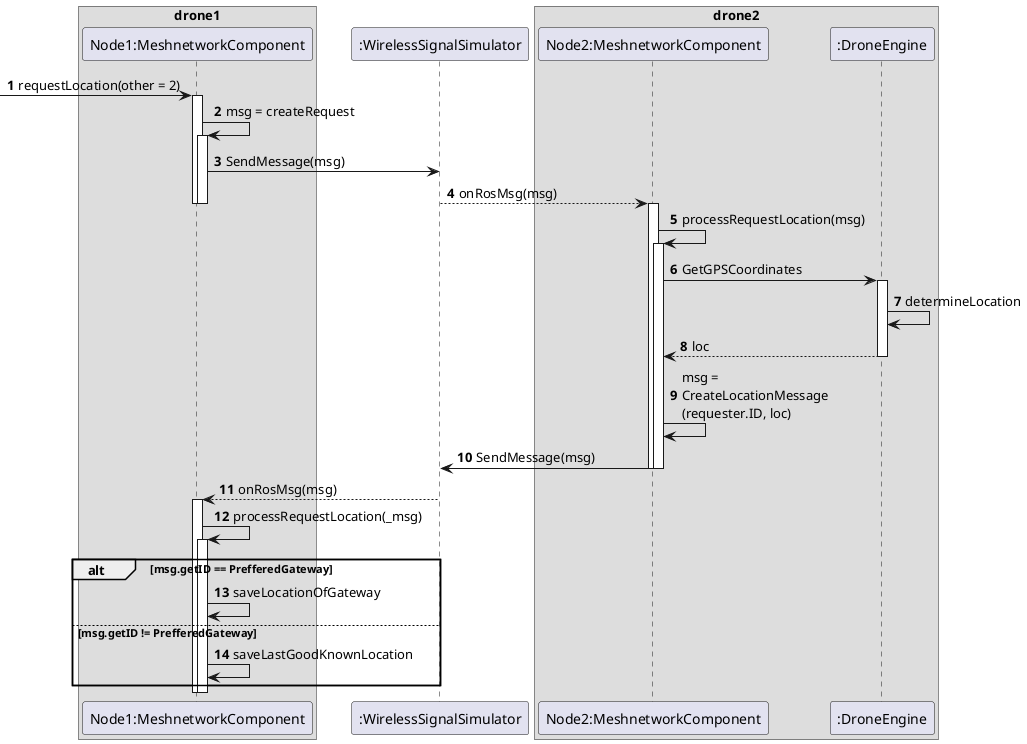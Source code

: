 @startuml

autonumber
box "drone1"
participant "Node1:MeshnetworkComponent" as 1

end box
participant ":WirelessSignalSimulator" as WSS
box "drone2"
participant "Node2:MeshnetworkComponent" as 2
participant ":DroneEngine" as DE
end box



[-> 1 : requestLocation(other = 2)
activate 1
1 -> 1 ++: msg = createRequest
1 -> WSS : SendMessage(msg)
WSS --> 2 : onRosMsg(msg)
deactivate 1
deactivate 1
activate 2
2 -> 2 ++:processRequestLocation(msg)
2 -> DE ++: GetGPSCoordinates
DE -> DE : determineLocation
return loc
2 -> 2 : msg = \nCreateLocationMessage\n(requester.ID, loc)
2 -> WSS : SendMessage(msg)
deactivate 2
deactivate 2
WSS --> 1 : onRosMsg(msg)
activate 1
1 -> 1 ++:processRequestLocation(_msg)
alt msg.getID == PrefferedGateway
1 -> 1 : saveLocationOfGateway
else msg.getID != PrefferedGateway
1-> 1: saveLastGoodKnownLocation
end
deactivate 1
deactivate 1

@enduml